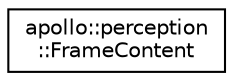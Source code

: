 digraph "Graphical Class Hierarchy"
{
  edge [fontname="Helvetica",fontsize="10",labelfontname="Helvetica",labelfontsize="10"];
  node [fontname="Helvetica",fontsize="10",shape=record];
  rankdir="LR";
  Node1 [label="apollo::perception\l::FrameContent",height=0.2,width=0.4,color="black", fillcolor="white", style="filled",URL="$classapollo_1_1perception_1_1FrameContent.html"];
}
